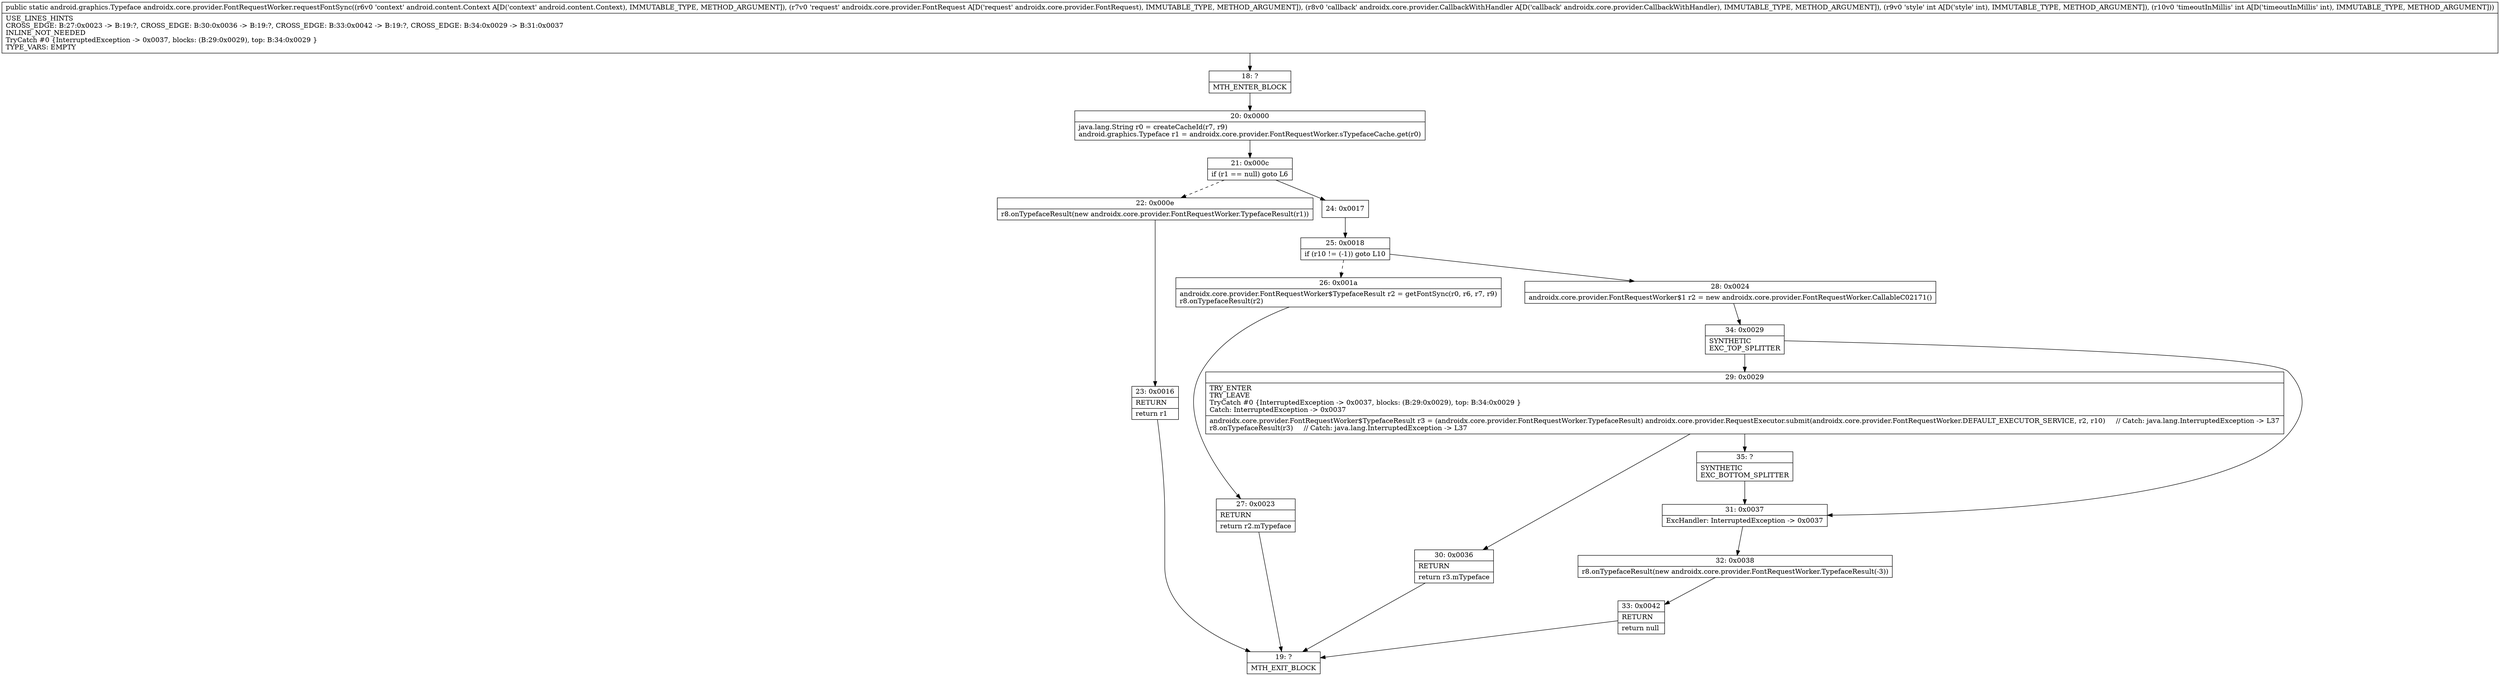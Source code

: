 digraph "CFG forandroidx.core.provider.FontRequestWorker.requestFontSync(Landroid\/content\/Context;Landroidx\/core\/provider\/FontRequest;Landroidx\/core\/provider\/CallbackWithHandler;II)Landroid\/graphics\/Typeface;" {
Node_18 [shape=record,label="{18\:\ ?|MTH_ENTER_BLOCK\l}"];
Node_20 [shape=record,label="{20\:\ 0x0000|java.lang.String r0 = createCacheId(r7, r9)\landroid.graphics.Typeface r1 = androidx.core.provider.FontRequestWorker.sTypefaceCache.get(r0)\l}"];
Node_21 [shape=record,label="{21\:\ 0x000c|if (r1 == null) goto L6\l}"];
Node_22 [shape=record,label="{22\:\ 0x000e|r8.onTypefaceResult(new androidx.core.provider.FontRequestWorker.TypefaceResult(r1))\l}"];
Node_23 [shape=record,label="{23\:\ 0x0016|RETURN\l|return r1\l}"];
Node_19 [shape=record,label="{19\:\ ?|MTH_EXIT_BLOCK\l}"];
Node_24 [shape=record,label="{24\:\ 0x0017}"];
Node_25 [shape=record,label="{25\:\ 0x0018|if (r10 != (\-1)) goto L10\l}"];
Node_26 [shape=record,label="{26\:\ 0x001a|androidx.core.provider.FontRequestWorker$TypefaceResult r2 = getFontSync(r0, r6, r7, r9)\lr8.onTypefaceResult(r2)\l}"];
Node_27 [shape=record,label="{27\:\ 0x0023|RETURN\l|return r2.mTypeface\l}"];
Node_28 [shape=record,label="{28\:\ 0x0024|androidx.core.provider.FontRequestWorker$1 r2 = new androidx.core.provider.FontRequestWorker.CallableC02171()\l}"];
Node_34 [shape=record,label="{34\:\ 0x0029|SYNTHETIC\lEXC_TOP_SPLITTER\l}"];
Node_29 [shape=record,label="{29\:\ 0x0029|TRY_ENTER\lTRY_LEAVE\lTryCatch #0 \{InterruptedException \-\> 0x0037, blocks: (B:29:0x0029), top: B:34:0x0029 \}\lCatch: InterruptedException \-\> 0x0037\l|androidx.core.provider.FontRequestWorker$TypefaceResult r3 = (androidx.core.provider.FontRequestWorker.TypefaceResult) androidx.core.provider.RequestExecutor.submit(androidx.core.provider.FontRequestWorker.DEFAULT_EXECUTOR_SERVICE, r2, r10)     \/\/ Catch: java.lang.InterruptedException \-\> L37\lr8.onTypefaceResult(r3)     \/\/ Catch: java.lang.InterruptedException \-\> L37\l}"];
Node_30 [shape=record,label="{30\:\ 0x0036|RETURN\l|return r3.mTypeface\l}"];
Node_35 [shape=record,label="{35\:\ ?|SYNTHETIC\lEXC_BOTTOM_SPLITTER\l}"];
Node_31 [shape=record,label="{31\:\ 0x0037|ExcHandler: InterruptedException \-\> 0x0037\l}"];
Node_32 [shape=record,label="{32\:\ 0x0038|r8.onTypefaceResult(new androidx.core.provider.FontRequestWorker.TypefaceResult(\-3))\l}"];
Node_33 [shape=record,label="{33\:\ 0x0042|RETURN\l|return null\l}"];
MethodNode[shape=record,label="{public static android.graphics.Typeface androidx.core.provider.FontRequestWorker.requestFontSync((r6v0 'context' android.content.Context A[D('context' android.content.Context), IMMUTABLE_TYPE, METHOD_ARGUMENT]), (r7v0 'request' androidx.core.provider.FontRequest A[D('request' androidx.core.provider.FontRequest), IMMUTABLE_TYPE, METHOD_ARGUMENT]), (r8v0 'callback' androidx.core.provider.CallbackWithHandler A[D('callback' androidx.core.provider.CallbackWithHandler), IMMUTABLE_TYPE, METHOD_ARGUMENT]), (r9v0 'style' int A[D('style' int), IMMUTABLE_TYPE, METHOD_ARGUMENT]), (r10v0 'timeoutInMillis' int A[D('timeoutInMillis' int), IMMUTABLE_TYPE, METHOD_ARGUMENT]))  | USE_LINES_HINTS\lCROSS_EDGE: B:27:0x0023 \-\> B:19:?, CROSS_EDGE: B:30:0x0036 \-\> B:19:?, CROSS_EDGE: B:33:0x0042 \-\> B:19:?, CROSS_EDGE: B:34:0x0029 \-\> B:31:0x0037\lINLINE_NOT_NEEDED\lTryCatch #0 \{InterruptedException \-\> 0x0037, blocks: (B:29:0x0029), top: B:34:0x0029 \}\lTYPE_VARS: EMPTY\l}"];
MethodNode -> Node_18;Node_18 -> Node_20;
Node_20 -> Node_21;
Node_21 -> Node_22[style=dashed];
Node_21 -> Node_24;
Node_22 -> Node_23;
Node_23 -> Node_19;
Node_24 -> Node_25;
Node_25 -> Node_26[style=dashed];
Node_25 -> Node_28;
Node_26 -> Node_27;
Node_27 -> Node_19;
Node_28 -> Node_34;
Node_34 -> Node_29;
Node_34 -> Node_31;
Node_29 -> Node_30;
Node_29 -> Node_35;
Node_30 -> Node_19;
Node_35 -> Node_31;
Node_31 -> Node_32;
Node_32 -> Node_33;
Node_33 -> Node_19;
}

